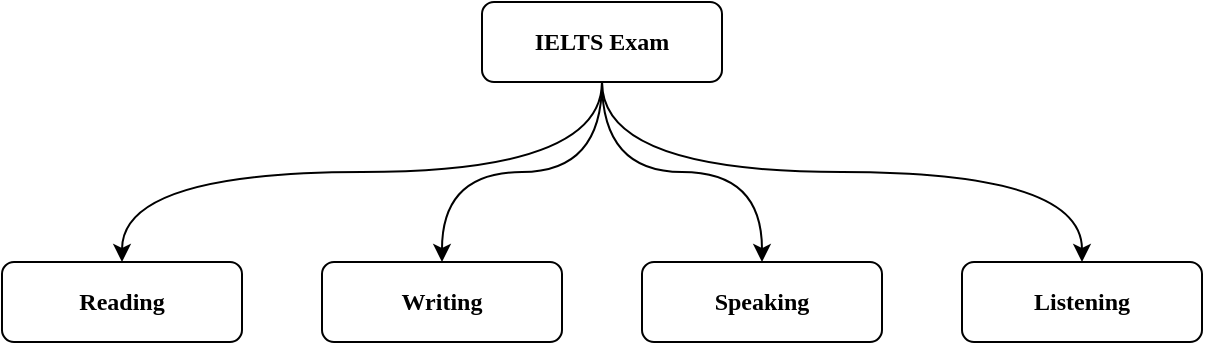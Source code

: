 <mxfile version="24.7.17">
  <diagram id="C5RBs43oDa-KdzZeNtuy" name="Page-1">
    <mxGraphModel dx="1255" dy="659" grid="1" gridSize="10" guides="1" tooltips="1" connect="1" arrows="1" fold="1" page="1" pageScale="1" pageWidth="827" pageHeight="1169" math="0" shadow="0">
      <root>
        <mxCell id="WIyWlLk6GJQsqaUBKTNV-0" />
        <mxCell id="WIyWlLk6GJQsqaUBKTNV-1" parent="WIyWlLk6GJQsqaUBKTNV-0" />
        <mxCell id="GiyGXKapcRgT0yDfLFS1-15" style="edgeStyle=orthogonalEdgeStyle;rounded=0;orthogonalLoop=1;jettySize=auto;html=1;exitX=0.5;exitY=1;exitDx=0;exitDy=0;fontFamily=Poppins;fontSource=https%3A%2F%2Ffonts.googleapis.com%2Fcss%3Ffamily%3DPoppins;fontSize=12;fontColor=default;fontStyle=1;elbow=vertical;curved=1;" edge="1" parent="WIyWlLk6GJQsqaUBKTNV-1" source="WIyWlLk6GJQsqaUBKTNV-3" target="GiyGXKapcRgT0yDfLFS1-11">
          <mxGeometry relative="1" as="geometry" />
        </mxCell>
        <mxCell id="GiyGXKapcRgT0yDfLFS1-16" style="edgeStyle=orthogonalEdgeStyle;shape=connector;curved=1;rounded=0;orthogonalLoop=1;jettySize=auto;html=1;strokeColor=default;align=center;verticalAlign=middle;fontFamily=Poppins;fontSource=https%3A%2F%2Ffonts.googleapis.com%2Fcss%3Ffamily%3DPoppins;fontSize=12;fontColor=default;fontStyle=1;labelBackgroundColor=default;elbow=vertical;endArrow=classic;" edge="1" parent="WIyWlLk6GJQsqaUBKTNV-1" source="WIyWlLk6GJQsqaUBKTNV-3" target="GiyGXKapcRgT0yDfLFS1-12">
          <mxGeometry relative="1" as="geometry" />
        </mxCell>
        <mxCell id="GiyGXKapcRgT0yDfLFS1-17" style="edgeStyle=orthogonalEdgeStyle;shape=connector;curved=1;rounded=0;orthogonalLoop=1;jettySize=auto;html=1;strokeColor=default;align=center;verticalAlign=middle;fontFamily=Poppins;fontSource=https%3A%2F%2Ffonts.googleapis.com%2Fcss%3Ffamily%3DPoppins;fontSize=12;fontColor=default;fontStyle=1;labelBackgroundColor=default;elbow=vertical;endArrow=classic;" edge="1" parent="WIyWlLk6GJQsqaUBKTNV-1" source="WIyWlLk6GJQsqaUBKTNV-3" target="GiyGXKapcRgT0yDfLFS1-13">
          <mxGeometry relative="1" as="geometry" />
        </mxCell>
        <mxCell id="GiyGXKapcRgT0yDfLFS1-19" style="edgeStyle=orthogonalEdgeStyle;shape=connector;curved=1;rounded=0;orthogonalLoop=1;jettySize=auto;html=1;exitX=0.5;exitY=1;exitDx=0;exitDy=0;strokeColor=default;align=center;verticalAlign=middle;fontFamily=Poppins;fontSource=https%3A%2F%2Ffonts.googleapis.com%2Fcss%3Ffamily%3DPoppins;fontSize=12;fontColor=default;fontStyle=1;labelBackgroundColor=default;elbow=vertical;endArrow=classic;" edge="1" parent="WIyWlLk6GJQsqaUBKTNV-1" source="WIyWlLk6GJQsqaUBKTNV-3" target="GiyGXKapcRgT0yDfLFS1-14">
          <mxGeometry relative="1" as="geometry" />
        </mxCell>
        <mxCell id="WIyWlLk6GJQsqaUBKTNV-3" value="IELTS Exam" style="rounded=1;whiteSpace=wrap;html=1;fontSize=12;glass=0;strokeWidth=1;shadow=0;fontFamily=Poppins;fontStyle=1;fontSource=https%3A%2F%2Ffonts.googleapis.com%2Fcss%3Ffamily%3DPoppins;" parent="WIyWlLk6GJQsqaUBKTNV-1" vertex="1">
          <mxGeometry x="320" y="20" width="120" height="40" as="geometry" />
        </mxCell>
        <mxCell id="GiyGXKapcRgT0yDfLFS1-11" value="Reading" style="rounded=1;whiteSpace=wrap;html=1;fontSize=12;glass=0;strokeWidth=1;shadow=0;fontFamily=Poppins;fontStyle=1;fontSource=https%3A%2F%2Ffonts.googleapis.com%2Fcss%3Ffamily%3DPoppins;" vertex="1" parent="WIyWlLk6GJQsqaUBKTNV-1">
          <mxGeometry x="80" y="150" width="120" height="40" as="geometry" />
        </mxCell>
        <mxCell id="GiyGXKapcRgT0yDfLFS1-12" value="Writing" style="rounded=1;whiteSpace=wrap;html=1;fontSize=12;glass=0;strokeWidth=1;shadow=0;fontFamily=Poppins;fontStyle=1;fontSource=https%3A%2F%2Ffonts.googleapis.com%2Fcss%3Ffamily%3DPoppins;" vertex="1" parent="WIyWlLk6GJQsqaUBKTNV-1">
          <mxGeometry x="240" y="150" width="120" height="40" as="geometry" />
        </mxCell>
        <mxCell id="GiyGXKapcRgT0yDfLFS1-13" value="Speaking" style="rounded=1;whiteSpace=wrap;html=1;fontSize=12;glass=0;strokeWidth=1;shadow=0;fontFamily=Poppins;fontStyle=1;fontSource=https%3A%2F%2Ffonts.googleapis.com%2Fcss%3Ffamily%3DPoppins;" vertex="1" parent="WIyWlLk6GJQsqaUBKTNV-1">
          <mxGeometry x="400" y="150" width="120" height="40" as="geometry" />
        </mxCell>
        <mxCell id="GiyGXKapcRgT0yDfLFS1-14" value="Listening" style="rounded=1;whiteSpace=wrap;html=1;fontSize=12;glass=0;strokeWidth=1;shadow=0;fontFamily=Poppins;fontStyle=1;fontSource=https%3A%2F%2Ffonts.googleapis.com%2Fcss%3Ffamily%3DPoppins;" vertex="1" parent="WIyWlLk6GJQsqaUBKTNV-1">
          <mxGeometry x="560" y="150" width="120" height="40" as="geometry" />
        </mxCell>
      </root>
    </mxGraphModel>
  </diagram>
</mxfile>
